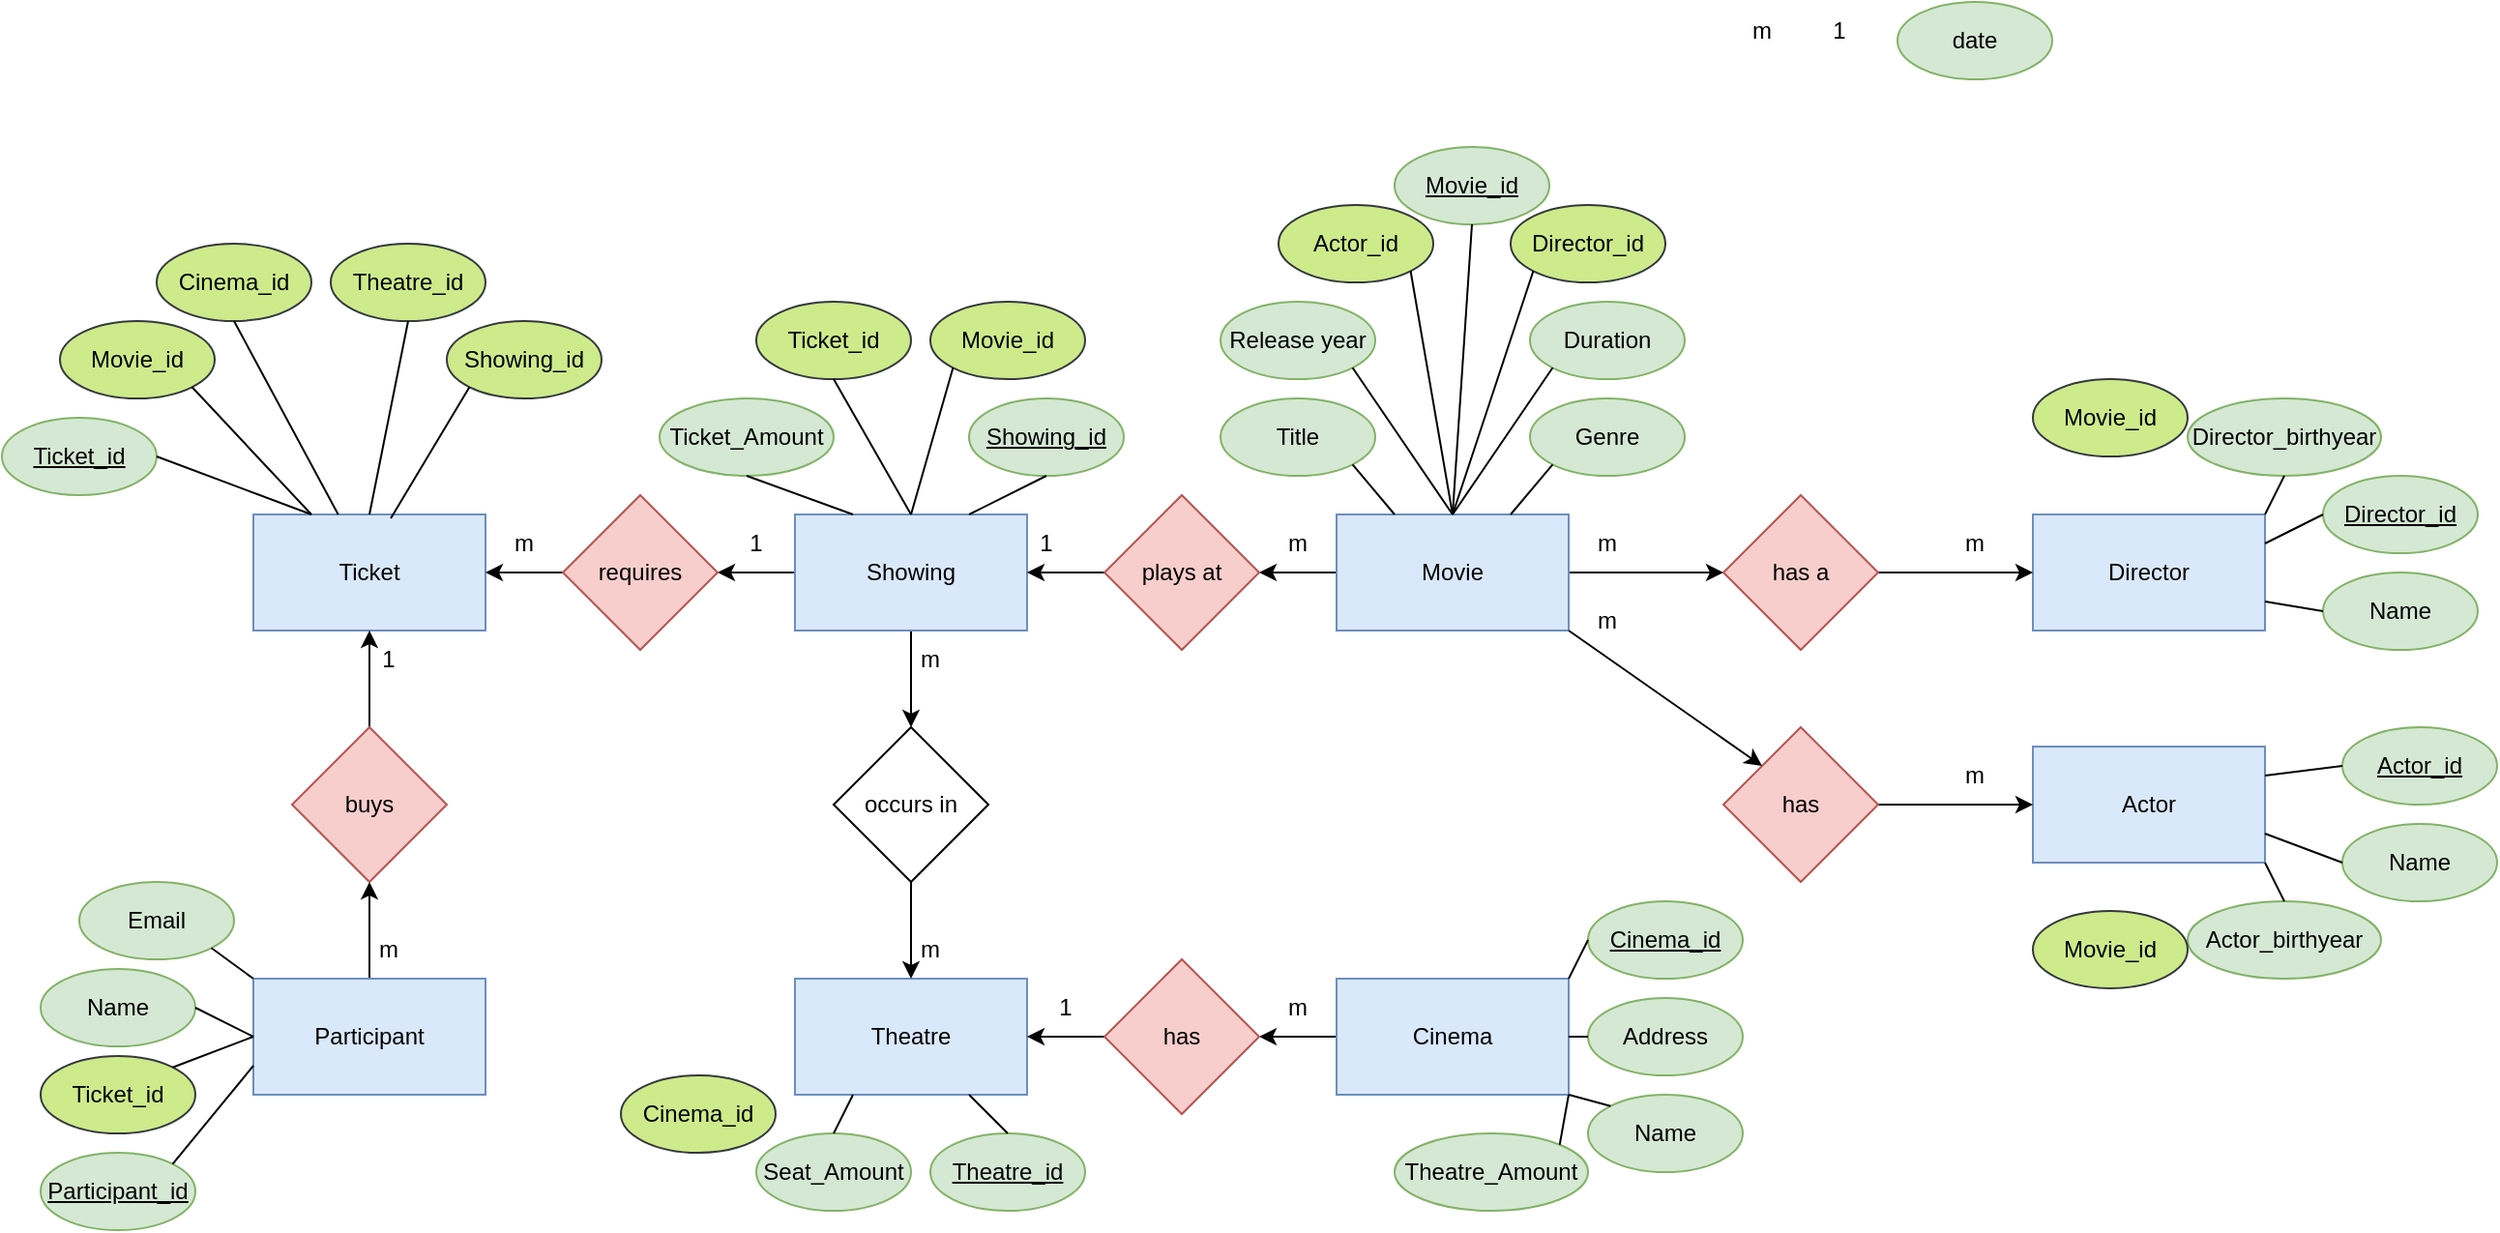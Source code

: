 <mxfile version="21.6.8" type="device">
  <diagram id="R2lEEEUBdFMjLlhIrx00" name="Page-1">
    <mxGraphModel dx="2284" dy="790" grid="1" gridSize="10" guides="1" tooltips="1" connect="1" arrows="1" fold="1" page="1" pageScale="1" pageWidth="850" pageHeight="1100" background="#ffffff" math="0" shadow="0" extFonts="Permanent Marker^https://fonts.googleapis.com/css?family=Permanent+Marker">
      <root>
        <mxCell id="0" />
        <mxCell id="1" parent="0" />
        <mxCell id="0g2nk41mGP0cA1QGWgye-20" value="" style="edgeStyle=orthogonalEdgeStyle;rounded=0;orthogonalLoop=1;jettySize=auto;html=1;" edge="1" parent="1" source="0g2nk41mGP0cA1QGWgye-1" target="0g2nk41mGP0cA1QGWgye-9">
          <mxGeometry relative="1" as="geometry" />
        </mxCell>
        <mxCell id="0g2nk41mGP0cA1QGWgye-36" value="" style="edgeStyle=orthogonalEdgeStyle;rounded=0;orthogonalLoop=1;jettySize=auto;html=1;" edge="1" parent="1" source="0g2nk41mGP0cA1QGWgye-1" target="0g2nk41mGP0cA1QGWgye-14">
          <mxGeometry relative="1" as="geometry" />
        </mxCell>
        <mxCell id="0g2nk41mGP0cA1QGWgye-1" value="Movie" style="rounded=0;whiteSpace=wrap;html=1;fillColor=#dae8fc;strokeColor=#6c8ebf;" vertex="1" parent="1">
          <mxGeometry x="80" y="390" width="120" height="60" as="geometry" />
        </mxCell>
        <mxCell id="0g2nk41mGP0cA1QGWgye-2" value="Director" style="rounded=0;whiteSpace=wrap;html=1;fillColor=#dae8fc;strokeColor=#6c8ebf;" vertex="1" parent="1">
          <mxGeometry x="440" y="390" width="120" height="60" as="geometry" />
        </mxCell>
        <mxCell id="0g2nk41mGP0cA1QGWgye-3" value="Actor" style="rounded=0;whiteSpace=wrap;html=1;fillColor=#dae8fc;strokeColor=#6c8ebf;" vertex="1" parent="1">
          <mxGeometry x="440" y="510" width="120" height="60" as="geometry" />
        </mxCell>
        <mxCell id="0g2nk41mGP0cA1QGWgye-25" value="" style="edgeStyle=orthogonalEdgeStyle;rounded=0;orthogonalLoop=1;jettySize=auto;html=1;" edge="1" parent="1" source="0g2nk41mGP0cA1QGWgye-4" target="0g2nk41mGP0cA1QGWgye-12">
          <mxGeometry relative="1" as="geometry" />
        </mxCell>
        <mxCell id="0g2nk41mGP0cA1QGWgye-4" value="Cinema" style="rounded=0;whiteSpace=wrap;html=1;fillColor=#dae8fc;strokeColor=#6c8ebf;" vertex="1" parent="1">
          <mxGeometry x="80" y="630" width="120" height="60" as="geometry" />
        </mxCell>
        <mxCell id="0g2nk41mGP0cA1QGWgye-5" value="Theatre" style="rounded=0;whiteSpace=wrap;html=1;fillColor=#dae8fc;strokeColor=#6c8ebf;" vertex="1" parent="1">
          <mxGeometry x="-200" y="630" width="120" height="60" as="geometry" />
        </mxCell>
        <mxCell id="0g2nk41mGP0cA1QGWgye-27" value="" style="edgeStyle=orthogonalEdgeStyle;rounded=0;orthogonalLoop=1;jettySize=auto;html=1;" edge="1" parent="1" source="0g2nk41mGP0cA1QGWgye-6" target="0g2nk41mGP0cA1QGWgye-13">
          <mxGeometry relative="1" as="geometry" />
        </mxCell>
        <mxCell id="0g2nk41mGP0cA1QGWgye-30" value="" style="edgeStyle=orthogonalEdgeStyle;rounded=0;orthogonalLoop=1;jettySize=auto;html=1;" edge="1" parent="1" source="0g2nk41mGP0cA1QGWgye-6" target="0g2nk41mGP0cA1QGWgye-15">
          <mxGeometry relative="1" as="geometry" />
        </mxCell>
        <mxCell id="0g2nk41mGP0cA1QGWgye-6" value="Showing" style="rounded=0;whiteSpace=wrap;html=1;fillColor=#dae8fc;strokeColor=#6c8ebf;" vertex="1" parent="1">
          <mxGeometry x="-200" y="390" width="120" height="60" as="geometry" />
        </mxCell>
        <mxCell id="0g2nk41mGP0cA1QGWgye-7" value="Ticket" style="rounded=0;whiteSpace=wrap;html=1;fillColor=#dae8fc;strokeColor=#6c8ebf;" vertex="1" parent="1">
          <mxGeometry x="-480" y="390" width="120" height="60" as="geometry" />
        </mxCell>
        <mxCell id="0g2nk41mGP0cA1QGWgye-32" value="" style="edgeStyle=orthogonalEdgeStyle;rounded=0;orthogonalLoop=1;jettySize=auto;html=1;" edge="1" parent="1" source="0g2nk41mGP0cA1QGWgye-8" target="0g2nk41mGP0cA1QGWgye-16">
          <mxGeometry relative="1" as="geometry" />
        </mxCell>
        <mxCell id="0g2nk41mGP0cA1QGWgye-8" value="Participant" style="rounded=0;whiteSpace=wrap;html=1;fillColor=#dae8fc;strokeColor=#6c8ebf;" vertex="1" parent="1">
          <mxGeometry x="-480" y="630" width="120" height="60" as="geometry" />
        </mxCell>
        <mxCell id="0g2nk41mGP0cA1QGWgye-21" value="" style="edgeStyle=orthogonalEdgeStyle;rounded=0;orthogonalLoop=1;jettySize=auto;html=1;" edge="1" parent="1" source="0g2nk41mGP0cA1QGWgye-9" target="0g2nk41mGP0cA1QGWgye-2">
          <mxGeometry relative="1" as="geometry" />
        </mxCell>
        <mxCell id="0g2nk41mGP0cA1QGWgye-9" value="has a" style="rhombus;whiteSpace=wrap;html=1;fillColor=#f8cecc;strokeColor=#b85450;" vertex="1" parent="1">
          <mxGeometry x="280" y="380" width="80" height="80" as="geometry" />
        </mxCell>
        <mxCell id="0g2nk41mGP0cA1QGWgye-66" value="" style="edgeStyle=orthogonalEdgeStyle;rounded=0;orthogonalLoop=1;jettySize=auto;html=1;" edge="1" parent="1" source="0g2nk41mGP0cA1QGWgye-10" target="0g2nk41mGP0cA1QGWgye-3">
          <mxGeometry relative="1" as="geometry" />
        </mxCell>
        <mxCell id="0g2nk41mGP0cA1QGWgye-10" value="has" style="rhombus;whiteSpace=wrap;html=1;fillColor=#f8cecc;strokeColor=#b85450;" vertex="1" parent="1">
          <mxGeometry x="280" y="500" width="80" height="80" as="geometry" />
        </mxCell>
        <mxCell id="0g2nk41mGP0cA1QGWgye-26" value="" style="edgeStyle=orthogonalEdgeStyle;rounded=0;orthogonalLoop=1;jettySize=auto;html=1;" edge="1" parent="1" source="0g2nk41mGP0cA1QGWgye-12" target="0g2nk41mGP0cA1QGWgye-5">
          <mxGeometry relative="1" as="geometry" />
        </mxCell>
        <mxCell id="0g2nk41mGP0cA1QGWgye-12" value="has" style="rhombus;whiteSpace=wrap;html=1;fillColor=#f8cecc;strokeColor=#b85450;" vertex="1" parent="1">
          <mxGeometry x="-40" y="620" width="80" height="80" as="geometry" />
        </mxCell>
        <mxCell id="0g2nk41mGP0cA1QGWgye-29" value="" style="edgeStyle=orthogonalEdgeStyle;rounded=0;orthogonalLoop=1;jettySize=auto;html=1;" edge="1" parent="1" source="0g2nk41mGP0cA1QGWgye-13" target="0g2nk41mGP0cA1QGWgye-5">
          <mxGeometry relative="1" as="geometry" />
        </mxCell>
        <mxCell id="0g2nk41mGP0cA1QGWgye-13" value="occurs in" style="rhombus;whiteSpace=wrap;html=1;" vertex="1" parent="1">
          <mxGeometry x="-180" y="500" width="80" height="80" as="geometry" />
        </mxCell>
        <mxCell id="0g2nk41mGP0cA1QGWgye-37" value="" style="edgeStyle=orthogonalEdgeStyle;rounded=0;orthogonalLoop=1;jettySize=auto;html=1;" edge="1" parent="1" source="0g2nk41mGP0cA1QGWgye-14" target="0g2nk41mGP0cA1QGWgye-6">
          <mxGeometry relative="1" as="geometry" />
        </mxCell>
        <mxCell id="0g2nk41mGP0cA1QGWgye-14" value="plays at" style="rhombus;whiteSpace=wrap;html=1;fillColor=#f8cecc;strokeColor=#b85450;" vertex="1" parent="1">
          <mxGeometry x="-40" y="380" width="80" height="80" as="geometry" />
        </mxCell>
        <mxCell id="0g2nk41mGP0cA1QGWgye-31" value="" style="edgeStyle=orthogonalEdgeStyle;rounded=0;orthogonalLoop=1;jettySize=auto;html=1;" edge="1" parent="1" source="0g2nk41mGP0cA1QGWgye-15" target="0g2nk41mGP0cA1QGWgye-7">
          <mxGeometry relative="1" as="geometry" />
        </mxCell>
        <mxCell id="0g2nk41mGP0cA1QGWgye-15" value="requires" style="rhombus;whiteSpace=wrap;html=1;fillColor=#f8cecc;strokeColor=#b85450;" vertex="1" parent="1">
          <mxGeometry x="-320" y="380" width="80" height="80" as="geometry" />
        </mxCell>
        <mxCell id="0g2nk41mGP0cA1QGWgye-33" value="" style="edgeStyle=orthogonalEdgeStyle;rounded=0;orthogonalLoop=1;jettySize=auto;html=1;" edge="1" parent="1" source="0g2nk41mGP0cA1QGWgye-16" target="0g2nk41mGP0cA1QGWgye-7">
          <mxGeometry relative="1" as="geometry" />
        </mxCell>
        <mxCell id="0g2nk41mGP0cA1QGWgye-16" value="buys" style="rhombus;whiteSpace=wrap;html=1;fillColor=#f8cecc;strokeColor=#b85450;" vertex="1" parent="1">
          <mxGeometry x="-460" y="500" width="80" height="80" as="geometry" />
        </mxCell>
        <mxCell id="0g2nk41mGP0cA1QGWgye-22" value="" style="endArrow=classic;html=1;rounded=0;exitX=1;exitY=1;exitDx=0;exitDy=0;entryX=0;entryY=0;entryDx=0;entryDy=0;" edge="1" parent="1" source="0g2nk41mGP0cA1QGWgye-1" target="0g2nk41mGP0cA1QGWgye-10">
          <mxGeometry width="50" height="50" relative="1" as="geometry">
            <mxPoint x="210" y="560" as="sourcePoint" />
            <mxPoint x="260" y="510" as="targetPoint" />
          </mxGeometry>
        </mxCell>
        <mxCell id="0g2nk41mGP0cA1QGWgye-38" value="Title" style="ellipse;whiteSpace=wrap;html=1;fillColor=#d5e8d4;strokeColor=#82b366;" vertex="1" parent="1">
          <mxGeometry x="20" y="330" width="80" height="40" as="geometry" />
        </mxCell>
        <mxCell id="0g2nk41mGP0cA1QGWgye-39" value="Release year" style="ellipse;whiteSpace=wrap;html=1;fillColor=#d5e8d4;strokeColor=#82b366;" vertex="1" parent="1">
          <mxGeometry x="20" y="280" width="80" height="40" as="geometry" />
        </mxCell>
        <mxCell id="0g2nk41mGP0cA1QGWgye-40" value="Duration" style="ellipse;whiteSpace=wrap;html=1;fillColor=#d5e8d4;strokeColor=#82b366;" vertex="1" parent="1">
          <mxGeometry x="180" y="280" width="80" height="40" as="geometry" />
        </mxCell>
        <mxCell id="0g2nk41mGP0cA1QGWgye-41" value="Genre" style="ellipse;whiteSpace=wrap;html=1;fillColor=#d5e8d4;strokeColor=#82b366;" vertex="1" parent="1">
          <mxGeometry x="180" y="330" width="80" height="40" as="geometry" />
        </mxCell>
        <mxCell id="0g2nk41mGP0cA1QGWgye-46" value="" style="endArrow=none;html=1;rounded=0;entryX=0;entryY=1;entryDx=0;entryDy=0;exitX=0.5;exitY=0;exitDx=0;exitDy=0;" edge="1" parent="1" source="0g2nk41mGP0cA1QGWgye-1" target="0g2nk41mGP0cA1QGWgye-40">
          <mxGeometry width="50" height="50" relative="1" as="geometry">
            <mxPoint x="100" y="520" as="sourcePoint" />
            <mxPoint x="150" y="470" as="targetPoint" />
          </mxGeometry>
        </mxCell>
        <mxCell id="0g2nk41mGP0cA1QGWgye-47" value="" style="endArrow=none;html=1;rounded=0;exitX=1;exitY=1;exitDx=0;exitDy=0;entryX=0.5;entryY=0;entryDx=0;entryDy=0;" edge="1" parent="1" source="0g2nk41mGP0cA1QGWgye-39" target="0g2nk41mGP0cA1QGWgye-1">
          <mxGeometry width="50" height="50" relative="1" as="geometry">
            <mxPoint x="100" y="520" as="sourcePoint" />
            <mxPoint x="150" y="470" as="targetPoint" />
          </mxGeometry>
        </mxCell>
        <mxCell id="0g2nk41mGP0cA1QGWgye-48" value="" style="endArrow=none;html=1;rounded=0;entryX=0;entryY=1;entryDx=0;entryDy=0;exitX=0.75;exitY=0;exitDx=0;exitDy=0;" edge="1" parent="1" source="0g2nk41mGP0cA1QGWgye-1" target="0g2nk41mGP0cA1QGWgye-41">
          <mxGeometry width="50" height="50" relative="1" as="geometry">
            <mxPoint x="100" y="520" as="sourcePoint" />
            <mxPoint x="150" y="470" as="targetPoint" />
          </mxGeometry>
        </mxCell>
        <mxCell id="0g2nk41mGP0cA1QGWgye-49" value="" style="endArrow=none;html=1;rounded=0;exitX=1;exitY=1;exitDx=0;exitDy=0;entryX=0.25;entryY=0;entryDx=0;entryDy=0;" edge="1" parent="1" source="0g2nk41mGP0cA1QGWgye-38" target="0g2nk41mGP0cA1QGWgye-1">
          <mxGeometry width="50" height="50" relative="1" as="geometry">
            <mxPoint x="100" y="520" as="sourcePoint" />
            <mxPoint x="150" y="470" as="targetPoint" />
          </mxGeometry>
        </mxCell>
        <mxCell id="0g2nk41mGP0cA1QGWgye-51" value="Actor_id" style="ellipse;whiteSpace=wrap;html=1;fillColor=#cdeb8b;strokeColor=#36393d;" vertex="1" parent="1">
          <mxGeometry x="50" y="230" width="80" height="40" as="geometry" />
        </mxCell>
        <mxCell id="0g2nk41mGP0cA1QGWgye-52" value="Director_id" style="ellipse;whiteSpace=wrap;html=1;fillColor=#cdeb8b;strokeColor=#36393d;" vertex="1" parent="1">
          <mxGeometry x="170" y="230" width="80" height="40" as="geometry" />
        </mxCell>
        <mxCell id="0g2nk41mGP0cA1QGWgye-53" value="" style="endArrow=none;html=1;rounded=0;entryX=1;entryY=1;entryDx=0;entryDy=0;exitX=0.5;exitY=0;exitDx=0;exitDy=0;" edge="1" parent="1" source="0g2nk41mGP0cA1QGWgye-1" target="0g2nk41mGP0cA1QGWgye-51">
          <mxGeometry width="50" height="50" relative="1" as="geometry">
            <mxPoint x="100" y="520" as="sourcePoint" />
            <mxPoint x="150" y="470" as="targetPoint" />
          </mxGeometry>
        </mxCell>
        <mxCell id="0g2nk41mGP0cA1QGWgye-54" value="" style="endArrow=none;html=1;rounded=0;entryX=0;entryY=1;entryDx=0;entryDy=0;exitX=0.5;exitY=0;exitDx=0;exitDy=0;" edge="1" parent="1" source="0g2nk41mGP0cA1QGWgye-1" target="0g2nk41mGP0cA1QGWgye-52">
          <mxGeometry width="50" height="50" relative="1" as="geometry">
            <mxPoint x="100" y="520" as="sourcePoint" />
            <mxPoint x="150" y="470" as="targetPoint" />
          </mxGeometry>
        </mxCell>
        <mxCell id="0g2nk41mGP0cA1QGWgye-55" value="&lt;u&gt;Actor_id&lt;/u&gt;" style="ellipse;whiteSpace=wrap;html=1;fillColor=#d5e8d4;strokeColor=#82b366;" vertex="1" parent="1">
          <mxGeometry x="600" y="500" width="80" height="40" as="geometry" />
        </mxCell>
        <mxCell id="0g2nk41mGP0cA1QGWgye-56" value="&lt;u&gt;Director_id&lt;/u&gt;" style="ellipse;whiteSpace=wrap;html=1;fillColor=#d5e8d4;strokeColor=#82b366;" vertex="1" parent="1">
          <mxGeometry x="590" y="370" width="80" height="40" as="geometry" />
        </mxCell>
        <mxCell id="0g2nk41mGP0cA1QGWgye-58" value="Name" style="ellipse;whiteSpace=wrap;html=1;fillColor=#d5e8d4;strokeColor=#82b366;" vertex="1" parent="1">
          <mxGeometry x="590" y="420" width="80" height="40" as="geometry" />
        </mxCell>
        <mxCell id="0g2nk41mGP0cA1QGWgye-59" value="Name" style="ellipse;whiteSpace=wrap;html=1;fillColor=#d5e8d4;strokeColor=#82b366;" vertex="1" parent="1">
          <mxGeometry x="600" y="550" width="80" height="40" as="geometry" />
        </mxCell>
        <mxCell id="0g2nk41mGP0cA1QGWgye-60" value="&lt;u&gt;Movie_id&lt;/u&gt;" style="ellipse;whiteSpace=wrap;html=1;fillColor=#d5e8d4;strokeColor=#82b366;" vertex="1" parent="1">
          <mxGeometry x="110" y="200" width="80" height="40" as="geometry" />
        </mxCell>
        <mxCell id="0g2nk41mGP0cA1QGWgye-61" value="" style="endArrow=none;html=1;rounded=0;entryX=0.5;entryY=1;entryDx=0;entryDy=0;exitX=0.5;exitY=0;exitDx=0;exitDy=0;" edge="1" parent="1" source="0g2nk41mGP0cA1QGWgye-1" target="0g2nk41mGP0cA1QGWgye-60">
          <mxGeometry width="50" height="50" relative="1" as="geometry">
            <mxPoint x="100" y="520" as="sourcePoint" />
            <mxPoint x="150" y="470" as="targetPoint" />
          </mxGeometry>
        </mxCell>
        <mxCell id="0g2nk41mGP0cA1QGWgye-62" value="" style="endArrow=none;html=1;rounded=0;entryX=0;entryY=0.5;entryDx=0;entryDy=0;exitX=1;exitY=0.25;exitDx=0;exitDy=0;" edge="1" parent="1" source="0g2nk41mGP0cA1QGWgye-2" target="0g2nk41mGP0cA1QGWgye-56">
          <mxGeometry width="50" height="50" relative="1" as="geometry">
            <mxPoint x="100" y="520" as="sourcePoint" />
            <mxPoint x="150" y="470" as="targetPoint" />
          </mxGeometry>
        </mxCell>
        <mxCell id="0g2nk41mGP0cA1QGWgye-63" value="" style="endArrow=none;html=1;rounded=0;entryX=0;entryY=0.5;entryDx=0;entryDy=0;exitX=1;exitY=0.75;exitDx=0;exitDy=0;" edge="1" parent="1" source="0g2nk41mGP0cA1QGWgye-2" target="0g2nk41mGP0cA1QGWgye-58">
          <mxGeometry width="50" height="50" relative="1" as="geometry">
            <mxPoint x="100" y="520" as="sourcePoint" />
            <mxPoint x="150" y="470" as="targetPoint" />
          </mxGeometry>
        </mxCell>
        <mxCell id="0g2nk41mGP0cA1QGWgye-64" value="" style="endArrow=none;html=1;rounded=0;entryX=0;entryY=0.5;entryDx=0;entryDy=0;exitX=1;exitY=0.25;exitDx=0;exitDy=0;" edge="1" parent="1" source="0g2nk41mGP0cA1QGWgye-3" target="0g2nk41mGP0cA1QGWgye-55">
          <mxGeometry width="50" height="50" relative="1" as="geometry">
            <mxPoint x="100" y="520" as="sourcePoint" />
            <mxPoint x="150" y="470" as="targetPoint" />
          </mxGeometry>
        </mxCell>
        <mxCell id="0g2nk41mGP0cA1QGWgye-65" value="" style="endArrow=none;html=1;rounded=0;entryX=0;entryY=0.5;entryDx=0;entryDy=0;exitX=1;exitY=0.75;exitDx=0;exitDy=0;" edge="1" parent="1" source="0g2nk41mGP0cA1QGWgye-3" target="0g2nk41mGP0cA1QGWgye-59">
          <mxGeometry width="50" height="50" relative="1" as="geometry">
            <mxPoint x="100" y="520" as="sourcePoint" />
            <mxPoint x="590" y="570" as="targetPoint" />
          </mxGeometry>
        </mxCell>
        <mxCell id="0g2nk41mGP0cA1QGWgye-67" value="&lt;u&gt;Cinema_id&lt;/u&gt;" style="ellipse;whiteSpace=wrap;html=1;fillColor=#d5e8d4;strokeColor=#82b366;" vertex="1" parent="1">
          <mxGeometry x="210" y="590" width="80" height="40" as="geometry" />
        </mxCell>
        <mxCell id="0g2nk41mGP0cA1QGWgye-68" value="Theatre_Amount" style="ellipse;whiteSpace=wrap;html=1;fillColor=#d5e8d4;strokeColor=#82b366;" vertex="1" parent="1">
          <mxGeometry x="110" y="710" width="100" height="40" as="geometry" />
        </mxCell>
        <mxCell id="0g2nk41mGP0cA1QGWgye-69" value="Address" style="ellipse;whiteSpace=wrap;html=1;fillColor=#d5e8d4;strokeColor=#82b366;" vertex="1" parent="1">
          <mxGeometry x="210" y="640" width="80" height="40" as="geometry" />
        </mxCell>
        <mxCell id="0g2nk41mGP0cA1QGWgye-70" value="&lt;u&gt;Theatre_id&lt;/u&gt;" style="ellipse;whiteSpace=wrap;html=1;fillColor=#d5e8d4;strokeColor=#82b366;" vertex="1" parent="1">
          <mxGeometry x="-130" y="710" width="80" height="40" as="geometry" />
        </mxCell>
        <mxCell id="0g2nk41mGP0cA1QGWgye-71" value="&lt;u&gt;Showing_id&lt;/u&gt;" style="ellipse;whiteSpace=wrap;html=1;fillColor=#d5e8d4;strokeColor=#82b366;" vertex="1" parent="1">
          <mxGeometry x="-110" y="330" width="80" height="40" as="geometry" />
        </mxCell>
        <mxCell id="0g2nk41mGP0cA1QGWgye-72" value="Showing_id" style="ellipse;whiteSpace=wrap;html=1;fillColor=#cdeb8b;strokeColor=#36393d;" vertex="1" parent="1">
          <mxGeometry x="-380" y="290" width="80" height="40" as="geometry" />
        </mxCell>
        <mxCell id="0g2nk41mGP0cA1QGWgye-73" value="Seat_Amount" style="ellipse;whiteSpace=wrap;html=1;fillColor=#d5e8d4;strokeColor=#82b366;" vertex="1" parent="1">
          <mxGeometry x="-220" y="710" width="80" height="40" as="geometry" />
        </mxCell>
        <mxCell id="0g2nk41mGP0cA1QGWgye-74" value="Ticket_Amount" style="ellipse;whiteSpace=wrap;html=1;fillColor=#d5e8d4;strokeColor=#82b366;" vertex="1" parent="1">
          <mxGeometry x="-270" y="330" width="90" height="40" as="geometry" />
        </mxCell>
        <mxCell id="0g2nk41mGP0cA1QGWgye-75" value="Ticket_id" style="ellipse;whiteSpace=wrap;html=1;fillColor=#cdeb8b;strokeColor=#36393d;" vertex="1" parent="1">
          <mxGeometry x="-220" y="280" width="80" height="40" as="geometry" />
        </mxCell>
        <mxCell id="0g2nk41mGP0cA1QGWgye-76" value="Movie_id" style="ellipse;whiteSpace=wrap;html=1;fillColor=#cdeb8b;strokeColor=#36393d;" vertex="1" parent="1">
          <mxGeometry x="-580" y="290" width="80" height="40" as="geometry" />
        </mxCell>
        <mxCell id="0g2nk41mGP0cA1QGWgye-77" value="&lt;u&gt;Ticket_id&lt;/u&gt;" style="ellipse;whiteSpace=wrap;html=1;fillColor=#d5e8d4;strokeColor=#82b366;" vertex="1" parent="1">
          <mxGeometry x="-610" y="340" width="80" height="40" as="geometry" />
        </mxCell>
        <mxCell id="0g2nk41mGP0cA1QGWgye-78" value="Name" style="ellipse;whiteSpace=wrap;html=1;fillColor=#d5e8d4;strokeColor=#82b366;" vertex="1" parent="1">
          <mxGeometry x="210" y="690" width="80" height="40" as="geometry" />
        </mxCell>
        <mxCell id="0g2nk41mGP0cA1QGWgye-79" value="Director_birthyear" style="ellipse;whiteSpace=wrap;html=1;fillColor=#d5e8d4;strokeColor=#82b366;" vertex="1" parent="1">
          <mxGeometry x="520" y="330" width="100" height="40" as="geometry" />
        </mxCell>
        <mxCell id="0g2nk41mGP0cA1QGWgye-82" value="m" style="text;html=1;strokeColor=none;fillColor=none;align=center;verticalAlign=middle;whiteSpace=wrap;rounded=0;" vertex="1" parent="1">
          <mxGeometry x="270" y="125" width="60" height="30" as="geometry" />
        </mxCell>
        <mxCell id="0g2nk41mGP0cA1QGWgye-83" value="m" style="text;html=1;strokeColor=none;fillColor=none;align=center;verticalAlign=middle;whiteSpace=wrap;rounded=0;" vertex="1" parent="1">
          <mxGeometry x="190" y="390" width="60" height="30" as="geometry" />
        </mxCell>
        <mxCell id="0g2nk41mGP0cA1QGWgye-84" value="m" style="text;html=1;strokeColor=none;fillColor=none;align=center;verticalAlign=middle;whiteSpace=wrap;rounded=0;" vertex="1" parent="1">
          <mxGeometry x="380" y="390" width="60" height="30" as="geometry" />
        </mxCell>
        <mxCell id="0g2nk41mGP0cA1QGWgye-85" value="m" style="text;html=1;strokeColor=none;fillColor=none;align=center;verticalAlign=middle;whiteSpace=wrap;rounded=0;" vertex="1" parent="1">
          <mxGeometry x="190" y="430" width="60" height="30" as="geometry" />
        </mxCell>
        <mxCell id="0g2nk41mGP0cA1QGWgye-86" value="m" style="text;html=1;strokeColor=none;fillColor=none;align=center;verticalAlign=middle;whiteSpace=wrap;rounded=0;" vertex="1" parent="1">
          <mxGeometry x="380" y="510" width="60" height="30" as="geometry" />
        </mxCell>
        <mxCell id="0g2nk41mGP0cA1QGWgye-87" value="m" style="text;html=1;strokeColor=none;fillColor=none;align=center;verticalAlign=middle;whiteSpace=wrap;rounded=0;" vertex="1" parent="1">
          <mxGeometry x="30" y="630" width="60" height="30" as="geometry" />
        </mxCell>
        <mxCell id="0g2nk41mGP0cA1QGWgye-88" value="1" style="text;html=1;strokeColor=none;fillColor=none;align=center;verticalAlign=middle;whiteSpace=wrap;rounded=0;" vertex="1" parent="1">
          <mxGeometry x="-90" y="630" width="60" height="30" as="geometry" />
        </mxCell>
        <mxCell id="0g2nk41mGP0cA1QGWgye-89" value="m" style="text;html=1;strokeColor=none;fillColor=none;align=center;verticalAlign=middle;whiteSpace=wrap;rounded=0;" vertex="1" parent="1">
          <mxGeometry x="30" y="390" width="60" height="30" as="geometry" />
        </mxCell>
        <mxCell id="0g2nk41mGP0cA1QGWgye-90" value="1" style="text;html=1;strokeColor=none;fillColor=none;align=center;verticalAlign=middle;whiteSpace=wrap;rounded=0;" vertex="1" parent="1">
          <mxGeometry x="310" y="125" width="60" height="30" as="geometry" />
        </mxCell>
        <mxCell id="0g2nk41mGP0cA1QGWgye-91" value="m" style="text;html=1;strokeColor=none;fillColor=none;align=center;verticalAlign=middle;whiteSpace=wrap;rounded=0;" vertex="1" parent="1">
          <mxGeometry x="-160" y="450" width="60" height="30" as="geometry" />
        </mxCell>
        <mxCell id="0g2nk41mGP0cA1QGWgye-92" value="1" style="text;html=1;strokeColor=none;fillColor=none;align=center;verticalAlign=middle;whiteSpace=wrap;rounded=0;" vertex="1" parent="1">
          <mxGeometry x="-100" y="390" width="60" height="30" as="geometry" />
        </mxCell>
        <mxCell id="0g2nk41mGP0cA1QGWgye-94" value="m" style="text;html=1;strokeColor=none;fillColor=none;align=center;verticalAlign=middle;whiteSpace=wrap;rounded=0;" vertex="1" parent="1">
          <mxGeometry x="-160" y="600" width="60" height="30" as="geometry" />
        </mxCell>
        <mxCell id="0g2nk41mGP0cA1QGWgye-95" value="m" style="text;html=1;strokeColor=none;fillColor=none;align=center;verticalAlign=middle;whiteSpace=wrap;rounded=0;" vertex="1" parent="1">
          <mxGeometry x="-440" y="600" width="60" height="30" as="geometry" />
        </mxCell>
        <mxCell id="0g2nk41mGP0cA1QGWgye-96" value="1" style="text;html=1;strokeColor=none;fillColor=none;align=center;verticalAlign=middle;whiteSpace=wrap;rounded=0;" vertex="1" parent="1">
          <mxGeometry x="-440" y="450" width="60" height="30" as="geometry" />
        </mxCell>
        <mxCell id="0g2nk41mGP0cA1QGWgye-98" value="m" style="text;html=1;strokeColor=none;fillColor=none;align=center;verticalAlign=middle;whiteSpace=wrap;rounded=0;" vertex="1" parent="1">
          <mxGeometry x="-370" y="390" width="60" height="30" as="geometry" />
        </mxCell>
        <mxCell id="0g2nk41mGP0cA1QGWgye-99" value="1" style="text;html=1;strokeColor=none;fillColor=none;align=center;verticalAlign=middle;whiteSpace=wrap;rounded=0;" vertex="1" parent="1">
          <mxGeometry x="-250" y="390" width="60" height="30" as="geometry" />
        </mxCell>
        <mxCell id="0g2nk41mGP0cA1QGWgye-102" value="Actor_birthyear" style="ellipse;whiteSpace=wrap;html=1;fillColor=#d5e8d4;strokeColor=#82b366;" vertex="1" parent="1">
          <mxGeometry x="520" y="590" width="100" height="40" as="geometry" />
        </mxCell>
        <mxCell id="0g2nk41mGP0cA1QGWgye-105" value="" style="endArrow=none;html=1;rounded=0;entryX=0.5;entryY=1;entryDx=0;entryDy=0;exitX=1;exitY=0;exitDx=0;exitDy=0;" edge="1" parent="1" source="0g2nk41mGP0cA1QGWgye-2" target="0g2nk41mGP0cA1QGWgye-79">
          <mxGeometry width="50" height="50" relative="1" as="geometry">
            <mxPoint x="100" y="520" as="sourcePoint" />
            <mxPoint x="150" y="470" as="targetPoint" />
          </mxGeometry>
        </mxCell>
        <mxCell id="0g2nk41mGP0cA1QGWgye-106" value="" style="endArrow=none;html=1;rounded=0;entryX=0.5;entryY=0;entryDx=0;entryDy=0;exitX=1;exitY=1;exitDx=0;exitDy=0;" edge="1" parent="1" source="0g2nk41mGP0cA1QGWgye-3" target="0g2nk41mGP0cA1QGWgye-102">
          <mxGeometry width="50" height="50" relative="1" as="geometry">
            <mxPoint x="100" y="520" as="sourcePoint" />
            <mxPoint x="150" y="470" as="targetPoint" />
          </mxGeometry>
        </mxCell>
        <mxCell id="0g2nk41mGP0cA1QGWgye-107" value="" style="endArrow=none;html=1;rounded=0;exitX=1;exitY=0;exitDx=0;exitDy=0;entryX=1;entryY=1;entryDx=0;entryDy=0;" edge="1" parent="1" source="0g2nk41mGP0cA1QGWgye-68" target="0g2nk41mGP0cA1QGWgye-4">
          <mxGeometry width="50" height="50" relative="1" as="geometry">
            <mxPoint x="100" y="520" as="sourcePoint" />
            <mxPoint x="150" y="470" as="targetPoint" />
          </mxGeometry>
        </mxCell>
        <mxCell id="0g2nk41mGP0cA1QGWgye-108" value="" style="endArrow=none;html=1;rounded=0;entryX=0;entryY=0;entryDx=0;entryDy=0;exitX=1;exitY=1;exitDx=0;exitDy=0;" edge="1" parent="1" source="0g2nk41mGP0cA1QGWgye-4" target="0g2nk41mGP0cA1QGWgye-78">
          <mxGeometry width="50" height="50" relative="1" as="geometry">
            <mxPoint x="100" y="520" as="sourcePoint" />
            <mxPoint x="150" y="470" as="targetPoint" />
          </mxGeometry>
        </mxCell>
        <mxCell id="0g2nk41mGP0cA1QGWgye-109" value="" style="endArrow=none;html=1;rounded=0;entryX=0;entryY=0.5;entryDx=0;entryDy=0;exitX=1;exitY=0.5;exitDx=0;exitDy=0;" edge="1" parent="1" source="0g2nk41mGP0cA1QGWgye-4" target="0g2nk41mGP0cA1QGWgye-69">
          <mxGeometry width="50" height="50" relative="1" as="geometry">
            <mxPoint x="100" y="520" as="sourcePoint" />
            <mxPoint x="150" y="470" as="targetPoint" />
          </mxGeometry>
        </mxCell>
        <mxCell id="0g2nk41mGP0cA1QGWgye-110" value="" style="endArrow=none;html=1;rounded=0;entryX=0;entryY=0.5;entryDx=0;entryDy=0;exitX=1;exitY=0;exitDx=0;exitDy=0;" edge="1" parent="1" source="0g2nk41mGP0cA1QGWgye-4" target="0g2nk41mGP0cA1QGWgye-67">
          <mxGeometry width="50" height="50" relative="1" as="geometry">
            <mxPoint x="100" y="520" as="sourcePoint" />
            <mxPoint x="150" y="470" as="targetPoint" />
          </mxGeometry>
        </mxCell>
        <mxCell id="0g2nk41mGP0cA1QGWgye-111" value="" style="endArrow=none;html=1;rounded=0;exitX=0.75;exitY=1;exitDx=0;exitDy=0;entryX=0.5;entryY=0;entryDx=0;entryDy=0;" edge="1" parent="1" source="0g2nk41mGP0cA1QGWgye-5" target="0g2nk41mGP0cA1QGWgye-70">
          <mxGeometry width="50" height="50" relative="1" as="geometry">
            <mxPoint x="100" y="520" as="sourcePoint" />
            <mxPoint x="150" y="470" as="targetPoint" />
          </mxGeometry>
        </mxCell>
        <mxCell id="0g2nk41mGP0cA1QGWgye-112" value="" style="endArrow=none;html=1;rounded=0;exitX=0.5;exitY=0;exitDx=0;exitDy=0;entryX=0.25;entryY=1;entryDx=0;entryDy=0;" edge="1" parent="1" source="0g2nk41mGP0cA1QGWgye-73" target="0g2nk41mGP0cA1QGWgye-5">
          <mxGeometry width="50" height="50" relative="1" as="geometry">
            <mxPoint x="100" y="520" as="sourcePoint" />
            <mxPoint x="150" y="470" as="targetPoint" />
          </mxGeometry>
        </mxCell>
        <mxCell id="0g2nk41mGP0cA1QGWgye-114" value="" style="endArrow=none;html=1;rounded=0;exitX=0.75;exitY=0;exitDx=0;exitDy=0;entryX=0.5;entryY=1;entryDx=0;entryDy=0;" edge="1" parent="1" source="0g2nk41mGP0cA1QGWgye-6" target="0g2nk41mGP0cA1QGWgye-71">
          <mxGeometry width="50" height="50" relative="1" as="geometry">
            <mxPoint x="100" y="520" as="sourcePoint" />
            <mxPoint x="150" y="470" as="targetPoint" />
          </mxGeometry>
        </mxCell>
        <mxCell id="0g2nk41mGP0cA1QGWgye-115" value="" style="endArrow=none;html=1;rounded=0;exitX=0.5;exitY=1;exitDx=0;exitDy=0;entryX=0.25;entryY=0;entryDx=0;entryDy=0;" edge="1" parent="1" source="0g2nk41mGP0cA1QGWgye-74" target="0g2nk41mGP0cA1QGWgye-6">
          <mxGeometry width="50" height="50" relative="1" as="geometry">
            <mxPoint x="100" y="520" as="sourcePoint" />
            <mxPoint x="150" y="470" as="targetPoint" />
          </mxGeometry>
        </mxCell>
        <mxCell id="0g2nk41mGP0cA1QGWgye-116" value="Name" style="ellipse;whiteSpace=wrap;html=1;fillColor=#d5e8d4;strokeColor=#82b366;" vertex="1" parent="1">
          <mxGeometry x="-590" y="625" width="80" height="40" as="geometry" />
        </mxCell>
        <mxCell id="0g2nk41mGP0cA1QGWgye-117" value="Ticket_id" style="ellipse;whiteSpace=wrap;html=1;fillColor=#cdeb8b;strokeColor=#36393d;" vertex="1" parent="1">
          <mxGeometry x="-590" y="670" width="80" height="40" as="geometry" />
        </mxCell>
        <mxCell id="0g2nk41mGP0cA1QGWgye-119" value="Email" style="ellipse;whiteSpace=wrap;html=1;fillColor=#d5e8d4;strokeColor=#82b366;" vertex="1" parent="1">
          <mxGeometry x="-570" y="580" width="80" height="40" as="geometry" />
        </mxCell>
        <mxCell id="0g2nk41mGP0cA1QGWgye-123" value="Movie_id" style="ellipse;whiteSpace=wrap;html=1;fillColor=#cdeb8b;strokeColor=#36393d;" vertex="1" parent="1">
          <mxGeometry x="-130" y="280" width="80" height="40" as="geometry" />
        </mxCell>
        <mxCell id="0g2nk41mGP0cA1QGWgye-127" value="" style="endArrow=none;html=1;rounded=0;entryX=0;entryY=1;entryDx=0;entryDy=0;exitX=0.5;exitY=0;exitDx=0;exitDy=0;" edge="1" parent="1" source="0g2nk41mGP0cA1QGWgye-6" target="0g2nk41mGP0cA1QGWgye-123">
          <mxGeometry width="50" height="50" relative="1" as="geometry">
            <mxPoint x="40" y="460" as="sourcePoint" />
            <mxPoint x="90" y="410" as="targetPoint" />
          </mxGeometry>
        </mxCell>
        <mxCell id="0g2nk41mGP0cA1QGWgye-128" value="" style="endArrow=none;html=1;rounded=0;entryX=0.5;entryY=1;entryDx=0;entryDy=0;exitX=0.5;exitY=0;exitDx=0;exitDy=0;" edge="1" parent="1" source="0g2nk41mGP0cA1QGWgye-6" target="0g2nk41mGP0cA1QGWgye-75">
          <mxGeometry width="50" height="50" relative="1" as="geometry">
            <mxPoint x="-130" y="400" as="sourcePoint" />
            <mxPoint x="-108" y="324" as="targetPoint" />
          </mxGeometry>
        </mxCell>
        <mxCell id="0g2nk41mGP0cA1QGWgye-129" value="&lt;u&gt;Participant_id&lt;/u&gt;" style="ellipse;whiteSpace=wrap;html=1;fillColor=#d5e8d4;strokeColor=#82b366;" vertex="1" parent="1">
          <mxGeometry x="-590" y="720" width="80" height="40" as="geometry" />
        </mxCell>
        <mxCell id="0g2nk41mGP0cA1QGWgye-132" value="Cinema_id" style="ellipse;whiteSpace=wrap;html=1;fillColor=#cdeb8b;strokeColor=#36393d;" vertex="1" parent="1">
          <mxGeometry x="-530" y="250" width="80" height="40" as="geometry" />
        </mxCell>
        <mxCell id="0g2nk41mGP0cA1QGWgye-133" value="Theatre_id" style="ellipse;whiteSpace=wrap;html=1;fillColor=#cdeb8b;strokeColor=#36393d;" vertex="1" parent="1">
          <mxGeometry x="-440" y="250" width="80" height="40" as="geometry" />
        </mxCell>
        <mxCell id="0g2nk41mGP0cA1QGWgye-134" value="date" style="ellipse;whiteSpace=wrap;html=1;fillColor=#d5e8d4;strokeColor=#82b366;" vertex="1" parent="1">
          <mxGeometry x="370" y="125" width="80" height="40" as="geometry" />
        </mxCell>
        <mxCell id="0g2nk41mGP0cA1QGWgye-135" value="" style="endArrow=none;html=1;rounded=0;exitX=1;exitY=1;exitDx=0;exitDy=0;entryX=0;entryY=0;entryDx=0;entryDy=0;" edge="1" parent="1" source="0g2nk41mGP0cA1QGWgye-119" target="0g2nk41mGP0cA1QGWgye-8">
          <mxGeometry width="50" height="50" relative="1" as="geometry">
            <mxPoint x="30" y="480" as="sourcePoint" />
            <mxPoint x="80" y="430" as="targetPoint" />
          </mxGeometry>
        </mxCell>
        <mxCell id="0g2nk41mGP0cA1QGWgye-136" value="" style="endArrow=none;html=1;rounded=0;exitX=1;exitY=0;exitDx=0;exitDy=0;entryX=0;entryY=0.75;entryDx=0;entryDy=0;" edge="1" parent="1" source="0g2nk41mGP0cA1QGWgye-129" target="0g2nk41mGP0cA1QGWgye-8">
          <mxGeometry width="50" height="50" relative="1" as="geometry">
            <mxPoint x="30" y="480" as="sourcePoint" />
            <mxPoint x="80" y="430" as="targetPoint" />
          </mxGeometry>
        </mxCell>
        <mxCell id="0g2nk41mGP0cA1QGWgye-137" value="" style="endArrow=none;html=1;rounded=0;exitX=1;exitY=0;exitDx=0;exitDy=0;entryX=0;entryY=0.5;entryDx=0;entryDy=0;" edge="1" parent="1" source="0g2nk41mGP0cA1QGWgye-117" target="0g2nk41mGP0cA1QGWgye-8">
          <mxGeometry width="50" height="50" relative="1" as="geometry">
            <mxPoint x="30" y="480" as="sourcePoint" />
            <mxPoint x="80" y="430" as="targetPoint" />
          </mxGeometry>
        </mxCell>
        <mxCell id="0g2nk41mGP0cA1QGWgye-138" value="" style="endArrow=none;html=1;rounded=0;exitX=1;exitY=0.5;exitDx=0;exitDy=0;entryX=0;entryY=0.5;entryDx=0;entryDy=0;" edge="1" parent="1" source="0g2nk41mGP0cA1QGWgye-116" target="0g2nk41mGP0cA1QGWgye-8">
          <mxGeometry width="50" height="50" relative="1" as="geometry">
            <mxPoint x="30" y="480" as="sourcePoint" />
            <mxPoint x="80" y="430" as="targetPoint" />
          </mxGeometry>
        </mxCell>
        <mxCell id="0g2nk41mGP0cA1QGWgye-139" value="" style="endArrow=none;html=1;rounded=0;exitX=0;exitY=1;exitDx=0;exitDy=0;entryX=0.592;entryY=0.033;entryDx=0;entryDy=0;entryPerimeter=0;" edge="1" parent="1" source="0g2nk41mGP0cA1QGWgye-72" target="0g2nk41mGP0cA1QGWgye-7">
          <mxGeometry width="50" height="50" relative="1" as="geometry">
            <mxPoint x="30" y="480" as="sourcePoint" />
            <mxPoint x="80" y="430" as="targetPoint" />
          </mxGeometry>
        </mxCell>
        <mxCell id="0g2nk41mGP0cA1QGWgye-140" value="" style="endArrow=none;html=1;rounded=0;exitX=0.5;exitY=1;exitDx=0;exitDy=0;entryX=0.5;entryY=0;entryDx=0;entryDy=0;" edge="1" parent="1" source="0g2nk41mGP0cA1QGWgye-133" target="0g2nk41mGP0cA1QGWgye-7">
          <mxGeometry width="50" height="50" relative="1" as="geometry">
            <mxPoint x="30" y="480" as="sourcePoint" />
            <mxPoint x="80" y="430" as="targetPoint" />
          </mxGeometry>
        </mxCell>
        <mxCell id="0g2nk41mGP0cA1QGWgye-141" value="" style="endArrow=none;html=1;rounded=0;exitX=0.5;exitY=1;exitDx=0;exitDy=0;" edge="1" parent="1" source="0g2nk41mGP0cA1QGWgye-132" target="0g2nk41mGP0cA1QGWgye-7">
          <mxGeometry width="50" height="50" relative="1" as="geometry">
            <mxPoint x="30" y="480" as="sourcePoint" />
            <mxPoint x="80" y="430" as="targetPoint" />
          </mxGeometry>
        </mxCell>
        <mxCell id="0g2nk41mGP0cA1QGWgye-142" value="" style="endArrow=none;html=1;rounded=0;exitX=1;exitY=1;exitDx=0;exitDy=0;entryX=0.25;entryY=0;entryDx=0;entryDy=0;" edge="1" parent="1" source="0g2nk41mGP0cA1QGWgye-76" target="0g2nk41mGP0cA1QGWgye-7">
          <mxGeometry width="50" height="50" relative="1" as="geometry">
            <mxPoint x="30" y="480" as="sourcePoint" />
            <mxPoint x="80" y="430" as="targetPoint" />
          </mxGeometry>
        </mxCell>
        <mxCell id="0g2nk41mGP0cA1QGWgye-143" value="" style="endArrow=none;html=1;rounded=0;exitX=1;exitY=0.5;exitDx=0;exitDy=0;entryX=0.25;entryY=0;entryDx=0;entryDy=0;" edge="1" parent="1" source="0g2nk41mGP0cA1QGWgye-77" target="0g2nk41mGP0cA1QGWgye-7">
          <mxGeometry width="50" height="50" relative="1" as="geometry">
            <mxPoint x="30" y="480" as="sourcePoint" />
            <mxPoint x="80" y="430" as="targetPoint" />
          </mxGeometry>
        </mxCell>
        <mxCell id="0g2nk41mGP0cA1QGWgye-144" value="Cinema_id" style="ellipse;whiteSpace=wrap;html=1;fillColor=#cdeb8b;strokeColor=#36393d;" vertex="1" parent="1">
          <mxGeometry x="-290" y="680" width="80" height="40" as="geometry" />
        </mxCell>
        <mxCell id="0g2nk41mGP0cA1QGWgye-145" value="Movie_id" style="ellipse;whiteSpace=wrap;html=1;fillColor=#cdeb8b;strokeColor=#36393d;" vertex="1" parent="1">
          <mxGeometry x="440" y="320" width="80" height="40" as="geometry" />
        </mxCell>
        <mxCell id="0g2nk41mGP0cA1QGWgye-146" value="Movie_id" style="ellipse;whiteSpace=wrap;html=1;fillColor=#cdeb8b;strokeColor=#36393d;" vertex="1" parent="1">
          <mxGeometry x="440" y="595" width="80" height="40" as="geometry" />
        </mxCell>
      </root>
    </mxGraphModel>
  </diagram>
</mxfile>
